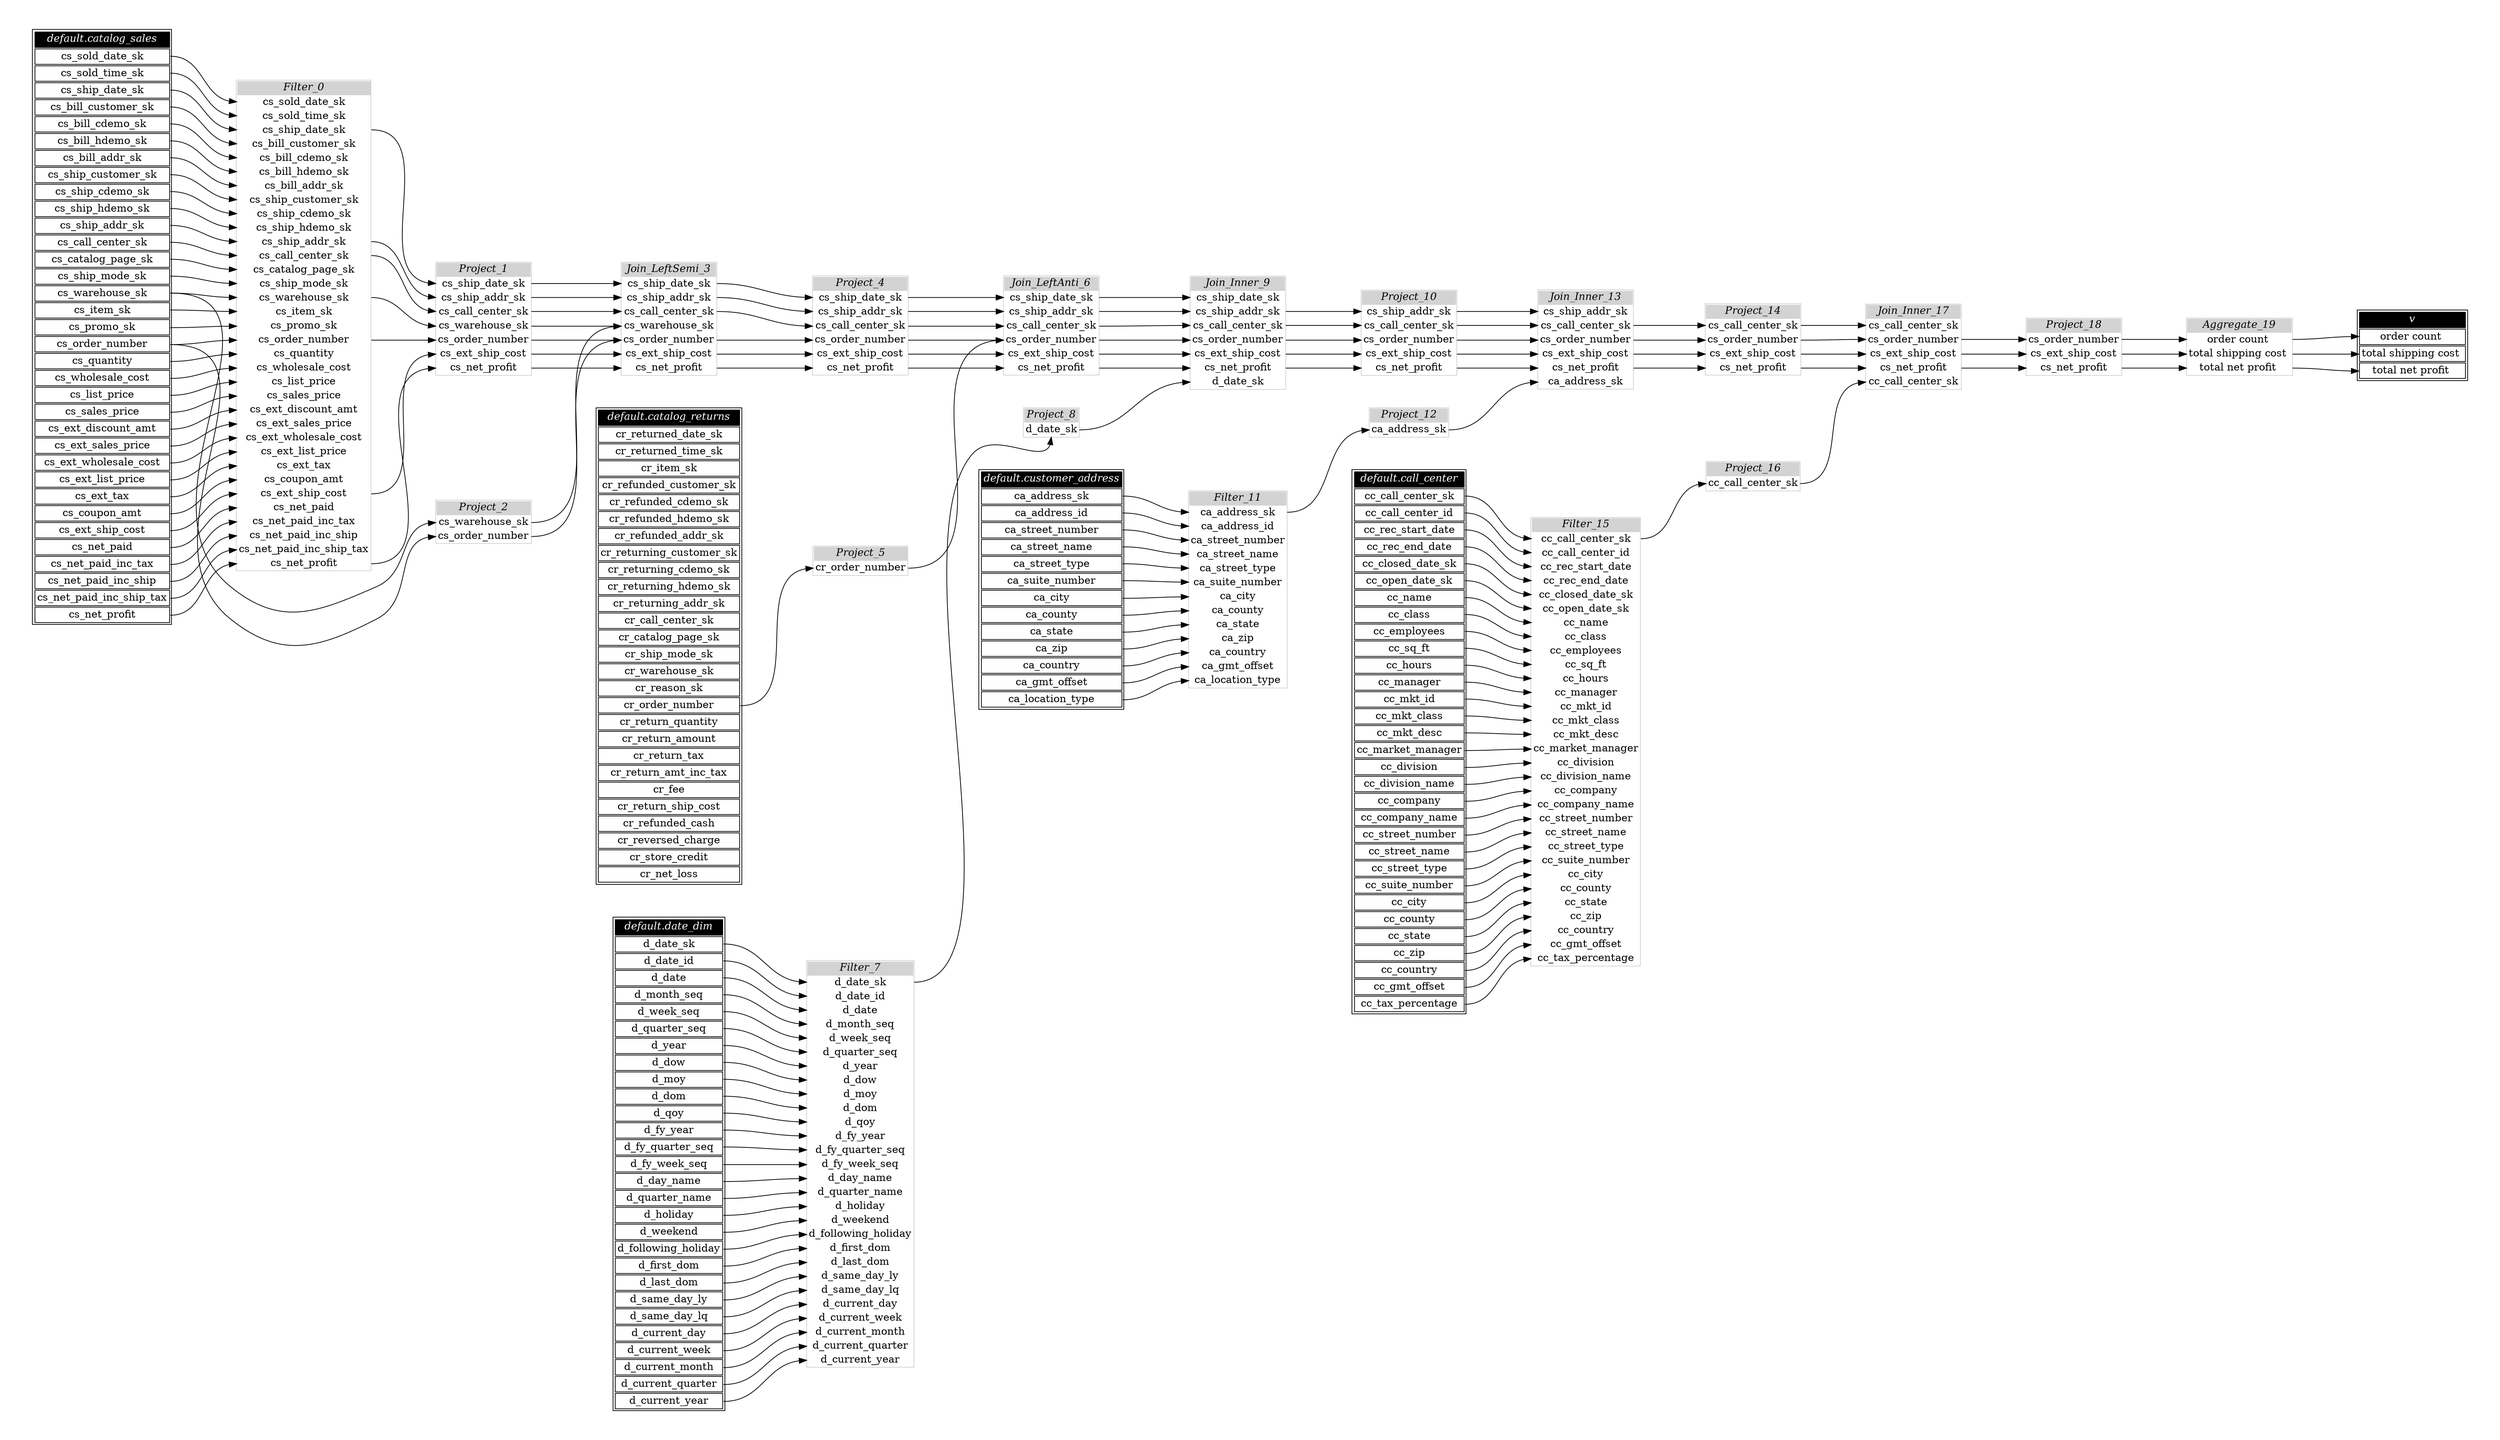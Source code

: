 // Automatically generated by TPCDSFlowTestSuite


digraph {
  graph [pad="0.5" nodesep="0.5" ranksep="1" fontname="Helvetica" rankdir=LR];
  node [shape=plaintext]

  
"Aggregate_19" [label=<
<table color="lightgray" border="1" cellborder="0" cellspacing="0">
  <tr><td bgcolor="lightgray" port="nodeName"><i>Aggregate_19</i></td></tr>
  <tr><td port="0">order count </td></tr>
<tr><td port="1">total shipping cost </td></tr>
<tr><td port="2">total net profit </td></tr>
</table>>];
       

"Filter_0" [label=<
<table color="lightgray" border="1" cellborder="0" cellspacing="0">
  <tr><td bgcolor="lightgray" port="nodeName"><i>Filter_0</i></td></tr>
  <tr><td port="0">cs_sold_date_sk</td></tr>
<tr><td port="1">cs_sold_time_sk</td></tr>
<tr><td port="2">cs_ship_date_sk</td></tr>
<tr><td port="3">cs_bill_customer_sk</td></tr>
<tr><td port="4">cs_bill_cdemo_sk</td></tr>
<tr><td port="5">cs_bill_hdemo_sk</td></tr>
<tr><td port="6">cs_bill_addr_sk</td></tr>
<tr><td port="7">cs_ship_customer_sk</td></tr>
<tr><td port="8">cs_ship_cdemo_sk</td></tr>
<tr><td port="9">cs_ship_hdemo_sk</td></tr>
<tr><td port="10">cs_ship_addr_sk</td></tr>
<tr><td port="11">cs_call_center_sk</td></tr>
<tr><td port="12">cs_catalog_page_sk</td></tr>
<tr><td port="13">cs_ship_mode_sk</td></tr>
<tr><td port="14">cs_warehouse_sk</td></tr>
<tr><td port="15">cs_item_sk</td></tr>
<tr><td port="16">cs_promo_sk</td></tr>
<tr><td port="17">cs_order_number</td></tr>
<tr><td port="18">cs_quantity</td></tr>
<tr><td port="19">cs_wholesale_cost</td></tr>
<tr><td port="20">cs_list_price</td></tr>
<tr><td port="21">cs_sales_price</td></tr>
<tr><td port="22">cs_ext_discount_amt</td></tr>
<tr><td port="23">cs_ext_sales_price</td></tr>
<tr><td port="24">cs_ext_wholesale_cost</td></tr>
<tr><td port="25">cs_ext_list_price</td></tr>
<tr><td port="26">cs_ext_tax</td></tr>
<tr><td port="27">cs_coupon_amt</td></tr>
<tr><td port="28">cs_ext_ship_cost</td></tr>
<tr><td port="29">cs_net_paid</td></tr>
<tr><td port="30">cs_net_paid_inc_tax</td></tr>
<tr><td port="31">cs_net_paid_inc_ship</td></tr>
<tr><td port="32">cs_net_paid_inc_ship_tax</td></tr>
<tr><td port="33">cs_net_profit</td></tr>
</table>>];
       

"Filter_11" [label=<
<table color="lightgray" border="1" cellborder="0" cellspacing="0">
  <tr><td bgcolor="lightgray" port="nodeName"><i>Filter_11</i></td></tr>
  <tr><td port="0">ca_address_sk</td></tr>
<tr><td port="1">ca_address_id</td></tr>
<tr><td port="2">ca_street_number</td></tr>
<tr><td port="3">ca_street_name</td></tr>
<tr><td port="4">ca_street_type</td></tr>
<tr><td port="5">ca_suite_number</td></tr>
<tr><td port="6">ca_city</td></tr>
<tr><td port="7">ca_county</td></tr>
<tr><td port="8">ca_state</td></tr>
<tr><td port="9">ca_zip</td></tr>
<tr><td port="10">ca_country</td></tr>
<tr><td port="11">ca_gmt_offset</td></tr>
<tr><td port="12">ca_location_type</td></tr>
</table>>];
       

"Filter_15" [label=<
<table color="lightgray" border="1" cellborder="0" cellspacing="0">
  <tr><td bgcolor="lightgray" port="nodeName"><i>Filter_15</i></td></tr>
  <tr><td port="0">cc_call_center_sk</td></tr>
<tr><td port="1">cc_call_center_id</td></tr>
<tr><td port="2">cc_rec_start_date</td></tr>
<tr><td port="3">cc_rec_end_date</td></tr>
<tr><td port="4">cc_closed_date_sk</td></tr>
<tr><td port="5">cc_open_date_sk</td></tr>
<tr><td port="6">cc_name</td></tr>
<tr><td port="7">cc_class</td></tr>
<tr><td port="8">cc_employees</td></tr>
<tr><td port="9">cc_sq_ft</td></tr>
<tr><td port="10">cc_hours</td></tr>
<tr><td port="11">cc_manager</td></tr>
<tr><td port="12">cc_mkt_id</td></tr>
<tr><td port="13">cc_mkt_class</td></tr>
<tr><td port="14">cc_mkt_desc</td></tr>
<tr><td port="15">cc_market_manager</td></tr>
<tr><td port="16">cc_division</td></tr>
<tr><td port="17">cc_division_name</td></tr>
<tr><td port="18">cc_company</td></tr>
<tr><td port="19">cc_company_name</td></tr>
<tr><td port="20">cc_street_number</td></tr>
<tr><td port="21">cc_street_name</td></tr>
<tr><td port="22">cc_street_type</td></tr>
<tr><td port="23">cc_suite_number</td></tr>
<tr><td port="24">cc_city</td></tr>
<tr><td port="25">cc_county</td></tr>
<tr><td port="26">cc_state</td></tr>
<tr><td port="27">cc_zip</td></tr>
<tr><td port="28">cc_country</td></tr>
<tr><td port="29">cc_gmt_offset</td></tr>
<tr><td port="30">cc_tax_percentage</td></tr>
</table>>];
       

"Filter_7" [label=<
<table color="lightgray" border="1" cellborder="0" cellspacing="0">
  <tr><td bgcolor="lightgray" port="nodeName"><i>Filter_7</i></td></tr>
  <tr><td port="0">d_date_sk</td></tr>
<tr><td port="1">d_date_id</td></tr>
<tr><td port="2">d_date</td></tr>
<tr><td port="3">d_month_seq</td></tr>
<tr><td port="4">d_week_seq</td></tr>
<tr><td port="5">d_quarter_seq</td></tr>
<tr><td port="6">d_year</td></tr>
<tr><td port="7">d_dow</td></tr>
<tr><td port="8">d_moy</td></tr>
<tr><td port="9">d_dom</td></tr>
<tr><td port="10">d_qoy</td></tr>
<tr><td port="11">d_fy_year</td></tr>
<tr><td port="12">d_fy_quarter_seq</td></tr>
<tr><td port="13">d_fy_week_seq</td></tr>
<tr><td port="14">d_day_name</td></tr>
<tr><td port="15">d_quarter_name</td></tr>
<tr><td port="16">d_holiday</td></tr>
<tr><td port="17">d_weekend</td></tr>
<tr><td port="18">d_following_holiday</td></tr>
<tr><td port="19">d_first_dom</td></tr>
<tr><td port="20">d_last_dom</td></tr>
<tr><td port="21">d_same_day_ly</td></tr>
<tr><td port="22">d_same_day_lq</td></tr>
<tr><td port="23">d_current_day</td></tr>
<tr><td port="24">d_current_week</td></tr>
<tr><td port="25">d_current_month</td></tr>
<tr><td port="26">d_current_quarter</td></tr>
<tr><td port="27">d_current_year</td></tr>
</table>>];
       

"Join_Inner_13" [label=<
<table color="lightgray" border="1" cellborder="0" cellspacing="0">
  <tr><td bgcolor="lightgray" port="nodeName"><i>Join_Inner_13</i></td></tr>
  <tr><td port="0">cs_ship_addr_sk</td></tr>
<tr><td port="1">cs_call_center_sk</td></tr>
<tr><td port="2">cs_order_number</td></tr>
<tr><td port="3">cs_ext_ship_cost</td></tr>
<tr><td port="4">cs_net_profit</td></tr>
<tr><td port="5">ca_address_sk</td></tr>
</table>>];
       

"Join_Inner_17" [label=<
<table color="lightgray" border="1" cellborder="0" cellspacing="0">
  <tr><td bgcolor="lightgray" port="nodeName"><i>Join_Inner_17</i></td></tr>
  <tr><td port="0">cs_call_center_sk</td></tr>
<tr><td port="1">cs_order_number</td></tr>
<tr><td port="2">cs_ext_ship_cost</td></tr>
<tr><td port="3">cs_net_profit</td></tr>
<tr><td port="4">cc_call_center_sk</td></tr>
</table>>];
       

"Join_Inner_9" [label=<
<table color="lightgray" border="1" cellborder="0" cellspacing="0">
  <tr><td bgcolor="lightgray" port="nodeName"><i>Join_Inner_9</i></td></tr>
  <tr><td port="0">cs_ship_date_sk</td></tr>
<tr><td port="1">cs_ship_addr_sk</td></tr>
<tr><td port="2">cs_call_center_sk</td></tr>
<tr><td port="3">cs_order_number</td></tr>
<tr><td port="4">cs_ext_ship_cost</td></tr>
<tr><td port="5">cs_net_profit</td></tr>
<tr><td port="6">d_date_sk</td></tr>
</table>>];
       

"Join_LeftAnti_6" [label=<
<table color="lightgray" border="1" cellborder="0" cellspacing="0">
  <tr><td bgcolor="lightgray" port="nodeName"><i>Join_LeftAnti_6</i></td></tr>
  <tr><td port="0">cs_ship_date_sk</td></tr>
<tr><td port="1">cs_ship_addr_sk</td></tr>
<tr><td port="2">cs_call_center_sk</td></tr>
<tr><td port="3">cs_order_number</td></tr>
<tr><td port="4">cs_ext_ship_cost</td></tr>
<tr><td port="5">cs_net_profit</td></tr>
</table>>];
       

"Join_LeftSemi_3" [label=<
<table color="lightgray" border="1" cellborder="0" cellspacing="0">
  <tr><td bgcolor="lightgray" port="nodeName"><i>Join_LeftSemi_3</i></td></tr>
  <tr><td port="0">cs_ship_date_sk</td></tr>
<tr><td port="1">cs_ship_addr_sk</td></tr>
<tr><td port="2">cs_call_center_sk</td></tr>
<tr><td port="3">cs_warehouse_sk</td></tr>
<tr><td port="4">cs_order_number</td></tr>
<tr><td port="5">cs_ext_ship_cost</td></tr>
<tr><td port="6">cs_net_profit</td></tr>
</table>>];
       

"Project_1" [label=<
<table color="lightgray" border="1" cellborder="0" cellspacing="0">
  <tr><td bgcolor="lightgray" port="nodeName"><i>Project_1</i></td></tr>
  <tr><td port="0">cs_ship_date_sk</td></tr>
<tr><td port="1">cs_ship_addr_sk</td></tr>
<tr><td port="2">cs_call_center_sk</td></tr>
<tr><td port="3">cs_warehouse_sk</td></tr>
<tr><td port="4">cs_order_number</td></tr>
<tr><td port="5">cs_ext_ship_cost</td></tr>
<tr><td port="6">cs_net_profit</td></tr>
</table>>];
       

"Project_10" [label=<
<table color="lightgray" border="1" cellborder="0" cellspacing="0">
  <tr><td bgcolor="lightgray" port="nodeName"><i>Project_10</i></td></tr>
  <tr><td port="0">cs_ship_addr_sk</td></tr>
<tr><td port="1">cs_call_center_sk</td></tr>
<tr><td port="2">cs_order_number</td></tr>
<tr><td port="3">cs_ext_ship_cost</td></tr>
<tr><td port="4">cs_net_profit</td></tr>
</table>>];
       

"Project_12" [label=<
<table color="lightgray" border="1" cellborder="0" cellspacing="0">
  <tr><td bgcolor="lightgray" port="nodeName"><i>Project_12</i></td></tr>
  <tr><td port="0">ca_address_sk</td></tr>
</table>>];
       

"Project_14" [label=<
<table color="lightgray" border="1" cellborder="0" cellspacing="0">
  <tr><td bgcolor="lightgray" port="nodeName"><i>Project_14</i></td></tr>
  <tr><td port="0">cs_call_center_sk</td></tr>
<tr><td port="1">cs_order_number</td></tr>
<tr><td port="2">cs_ext_ship_cost</td></tr>
<tr><td port="3">cs_net_profit</td></tr>
</table>>];
       

"Project_16" [label=<
<table color="lightgray" border="1" cellborder="0" cellspacing="0">
  <tr><td bgcolor="lightgray" port="nodeName"><i>Project_16</i></td></tr>
  <tr><td port="0">cc_call_center_sk</td></tr>
</table>>];
       

"Project_18" [label=<
<table color="lightgray" border="1" cellborder="0" cellspacing="0">
  <tr><td bgcolor="lightgray" port="nodeName"><i>Project_18</i></td></tr>
  <tr><td port="0">cs_order_number</td></tr>
<tr><td port="1">cs_ext_ship_cost</td></tr>
<tr><td port="2">cs_net_profit</td></tr>
</table>>];
       

"Project_2" [label=<
<table color="lightgray" border="1" cellborder="0" cellspacing="0">
  <tr><td bgcolor="lightgray" port="nodeName"><i>Project_2</i></td></tr>
  <tr><td port="0">cs_warehouse_sk</td></tr>
<tr><td port="1">cs_order_number</td></tr>
</table>>];
       

"Project_4" [label=<
<table color="lightgray" border="1" cellborder="0" cellspacing="0">
  <tr><td bgcolor="lightgray" port="nodeName"><i>Project_4</i></td></tr>
  <tr><td port="0">cs_ship_date_sk</td></tr>
<tr><td port="1">cs_ship_addr_sk</td></tr>
<tr><td port="2">cs_call_center_sk</td></tr>
<tr><td port="3">cs_order_number</td></tr>
<tr><td port="4">cs_ext_ship_cost</td></tr>
<tr><td port="5">cs_net_profit</td></tr>
</table>>];
       

"Project_5" [label=<
<table color="lightgray" border="1" cellborder="0" cellspacing="0">
  <tr><td bgcolor="lightgray" port="nodeName"><i>Project_5</i></td></tr>
  <tr><td port="0">cr_order_number</td></tr>
</table>>];
       

"Project_8" [label=<
<table color="lightgray" border="1" cellborder="0" cellspacing="0">
  <tr><td bgcolor="lightgray" port="nodeName"><i>Project_8</i></td></tr>
  <tr><td port="0">d_date_sk</td></tr>
</table>>];
       

"default.call_center" [color="black" label=<
<table>
  <tr><td bgcolor="black" port="nodeName"><i><font color="white">default.call_center</font></i></td></tr>
  <tr><td port="0">cc_call_center_sk</td></tr>
<tr><td port="1">cc_call_center_id</td></tr>
<tr><td port="2">cc_rec_start_date</td></tr>
<tr><td port="3">cc_rec_end_date</td></tr>
<tr><td port="4">cc_closed_date_sk</td></tr>
<tr><td port="5">cc_open_date_sk</td></tr>
<tr><td port="6">cc_name</td></tr>
<tr><td port="7">cc_class</td></tr>
<tr><td port="8">cc_employees</td></tr>
<tr><td port="9">cc_sq_ft</td></tr>
<tr><td port="10">cc_hours</td></tr>
<tr><td port="11">cc_manager</td></tr>
<tr><td port="12">cc_mkt_id</td></tr>
<tr><td port="13">cc_mkt_class</td></tr>
<tr><td port="14">cc_mkt_desc</td></tr>
<tr><td port="15">cc_market_manager</td></tr>
<tr><td port="16">cc_division</td></tr>
<tr><td port="17">cc_division_name</td></tr>
<tr><td port="18">cc_company</td></tr>
<tr><td port="19">cc_company_name</td></tr>
<tr><td port="20">cc_street_number</td></tr>
<tr><td port="21">cc_street_name</td></tr>
<tr><td port="22">cc_street_type</td></tr>
<tr><td port="23">cc_suite_number</td></tr>
<tr><td port="24">cc_city</td></tr>
<tr><td port="25">cc_county</td></tr>
<tr><td port="26">cc_state</td></tr>
<tr><td port="27">cc_zip</td></tr>
<tr><td port="28">cc_country</td></tr>
<tr><td port="29">cc_gmt_offset</td></tr>
<tr><td port="30">cc_tax_percentage</td></tr>
</table>>];
       

"default.catalog_returns" [color="black" label=<
<table>
  <tr><td bgcolor="black" port="nodeName"><i><font color="white">default.catalog_returns</font></i></td></tr>
  <tr><td port="0">cr_returned_date_sk</td></tr>
<tr><td port="1">cr_returned_time_sk</td></tr>
<tr><td port="2">cr_item_sk</td></tr>
<tr><td port="3">cr_refunded_customer_sk</td></tr>
<tr><td port="4">cr_refunded_cdemo_sk</td></tr>
<tr><td port="5">cr_refunded_hdemo_sk</td></tr>
<tr><td port="6">cr_refunded_addr_sk</td></tr>
<tr><td port="7">cr_returning_customer_sk</td></tr>
<tr><td port="8">cr_returning_cdemo_sk</td></tr>
<tr><td port="9">cr_returning_hdemo_sk</td></tr>
<tr><td port="10">cr_returning_addr_sk</td></tr>
<tr><td port="11">cr_call_center_sk</td></tr>
<tr><td port="12">cr_catalog_page_sk</td></tr>
<tr><td port="13">cr_ship_mode_sk</td></tr>
<tr><td port="14">cr_warehouse_sk</td></tr>
<tr><td port="15">cr_reason_sk</td></tr>
<tr><td port="16">cr_order_number</td></tr>
<tr><td port="17">cr_return_quantity</td></tr>
<tr><td port="18">cr_return_amount</td></tr>
<tr><td port="19">cr_return_tax</td></tr>
<tr><td port="20">cr_return_amt_inc_tax</td></tr>
<tr><td port="21">cr_fee</td></tr>
<tr><td port="22">cr_return_ship_cost</td></tr>
<tr><td port="23">cr_refunded_cash</td></tr>
<tr><td port="24">cr_reversed_charge</td></tr>
<tr><td port="25">cr_store_credit</td></tr>
<tr><td port="26">cr_net_loss</td></tr>
</table>>];
       

"default.catalog_sales" [color="black" label=<
<table>
  <tr><td bgcolor="black" port="nodeName"><i><font color="white">default.catalog_sales</font></i></td></tr>
  <tr><td port="0">cs_sold_date_sk</td></tr>
<tr><td port="1">cs_sold_time_sk</td></tr>
<tr><td port="2">cs_ship_date_sk</td></tr>
<tr><td port="3">cs_bill_customer_sk</td></tr>
<tr><td port="4">cs_bill_cdemo_sk</td></tr>
<tr><td port="5">cs_bill_hdemo_sk</td></tr>
<tr><td port="6">cs_bill_addr_sk</td></tr>
<tr><td port="7">cs_ship_customer_sk</td></tr>
<tr><td port="8">cs_ship_cdemo_sk</td></tr>
<tr><td port="9">cs_ship_hdemo_sk</td></tr>
<tr><td port="10">cs_ship_addr_sk</td></tr>
<tr><td port="11">cs_call_center_sk</td></tr>
<tr><td port="12">cs_catalog_page_sk</td></tr>
<tr><td port="13">cs_ship_mode_sk</td></tr>
<tr><td port="14">cs_warehouse_sk</td></tr>
<tr><td port="15">cs_item_sk</td></tr>
<tr><td port="16">cs_promo_sk</td></tr>
<tr><td port="17">cs_order_number</td></tr>
<tr><td port="18">cs_quantity</td></tr>
<tr><td port="19">cs_wholesale_cost</td></tr>
<tr><td port="20">cs_list_price</td></tr>
<tr><td port="21">cs_sales_price</td></tr>
<tr><td port="22">cs_ext_discount_amt</td></tr>
<tr><td port="23">cs_ext_sales_price</td></tr>
<tr><td port="24">cs_ext_wholesale_cost</td></tr>
<tr><td port="25">cs_ext_list_price</td></tr>
<tr><td port="26">cs_ext_tax</td></tr>
<tr><td port="27">cs_coupon_amt</td></tr>
<tr><td port="28">cs_ext_ship_cost</td></tr>
<tr><td port="29">cs_net_paid</td></tr>
<tr><td port="30">cs_net_paid_inc_tax</td></tr>
<tr><td port="31">cs_net_paid_inc_ship</td></tr>
<tr><td port="32">cs_net_paid_inc_ship_tax</td></tr>
<tr><td port="33">cs_net_profit</td></tr>
</table>>];
       

"default.customer_address" [color="black" label=<
<table>
  <tr><td bgcolor="black" port="nodeName"><i><font color="white">default.customer_address</font></i></td></tr>
  <tr><td port="0">ca_address_sk</td></tr>
<tr><td port="1">ca_address_id</td></tr>
<tr><td port="2">ca_street_number</td></tr>
<tr><td port="3">ca_street_name</td></tr>
<tr><td port="4">ca_street_type</td></tr>
<tr><td port="5">ca_suite_number</td></tr>
<tr><td port="6">ca_city</td></tr>
<tr><td port="7">ca_county</td></tr>
<tr><td port="8">ca_state</td></tr>
<tr><td port="9">ca_zip</td></tr>
<tr><td port="10">ca_country</td></tr>
<tr><td port="11">ca_gmt_offset</td></tr>
<tr><td port="12">ca_location_type</td></tr>
</table>>];
       

"default.date_dim" [color="black" label=<
<table>
  <tr><td bgcolor="black" port="nodeName"><i><font color="white">default.date_dim</font></i></td></tr>
  <tr><td port="0">d_date_sk</td></tr>
<tr><td port="1">d_date_id</td></tr>
<tr><td port="2">d_date</td></tr>
<tr><td port="3">d_month_seq</td></tr>
<tr><td port="4">d_week_seq</td></tr>
<tr><td port="5">d_quarter_seq</td></tr>
<tr><td port="6">d_year</td></tr>
<tr><td port="7">d_dow</td></tr>
<tr><td port="8">d_moy</td></tr>
<tr><td port="9">d_dom</td></tr>
<tr><td port="10">d_qoy</td></tr>
<tr><td port="11">d_fy_year</td></tr>
<tr><td port="12">d_fy_quarter_seq</td></tr>
<tr><td port="13">d_fy_week_seq</td></tr>
<tr><td port="14">d_day_name</td></tr>
<tr><td port="15">d_quarter_name</td></tr>
<tr><td port="16">d_holiday</td></tr>
<tr><td port="17">d_weekend</td></tr>
<tr><td port="18">d_following_holiday</td></tr>
<tr><td port="19">d_first_dom</td></tr>
<tr><td port="20">d_last_dom</td></tr>
<tr><td port="21">d_same_day_ly</td></tr>
<tr><td port="22">d_same_day_lq</td></tr>
<tr><td port="23">d_current_day</td></tr>
<tr><td port="24">d_current_week</td></tr>
<tr><td port="25">d_current_month</td></tr>
<tr><td port="26">d_current_quarter</td></tr>
<tr><td port="27">d_current_year</td></tr>
</table>>];
       

"v" [color="black" label=<
<table>
  <tr><td bgcolor="black" port="nodeName"><i><font color="white">v</font></i></td></tr>
  <tr><td port="0">order count </td></tr>
<tr><td port="1">total shipping cost </td></tr>
<tr><td port="2">total net profit </td></tr>
</table>>];
       
  "Aggregate_19":0 -> "v":0;
"Aggregate_19":1 -> "v":1;
"Aggregate_19":2 -> "v":2;
"Filter_0":10 -> "Project_1":1;
"Filter_0":11 -> "Project_1":2;
"Filter_0":14 -> "Project_1":3;
"Filter_0":17 -> "Project_1":4;
"Filter_0":2 -> "Project_1":0;
"Filter_0":28 -> "Project_1":5;
"Filter_0":33 -> "Project_1":6;
"Filter_11":0 -> "Project_12":0;
"Filter_15":0 -> "Project_16":0;
"Filter_7":0 -> "Project_8":0;
"Join_Inner_13":1 -> "Project_14":0;
"Join_Inner_13":2 -> "Project_14":1;
"Join_Inner_13":3 -> "Project_14":2;
"Join_Inner_13":4 -> "Project_14":3;
"Join_Inner_17":1 -> "Project_18":0;
"Join_Inner_17":2 -> "Project_18":1;
"Join_Inner_17":3 -> "Project_18":2;
"Join_Inner_9":1 -> "Project_10":0;
"Join_Inner_9":2 -> "Project_10":1;
"Join_Inner_9":3 -> "Project_10":2;
"Join_Inner_9":4 -> "Project_10":3;
"Join_Inner_9":5 -> "Project_10":4;
"Join_LeftAnti_6":0 -> "Join_Inner_9":0;
"Join_LeftAnti_6":1 -> "Join_Inner_9":1;
"Join_LeftAnti_6":2 -> "Join_Inner_9":2;
"Join_LeftAnti_6":3 -> "Join_Inner_9":3;
"Join_LeftAnti_6":4 -> "Join_Inner_9":4;
"Join_LeftAnti_6":5 -> "Join_Inner_9":5;
"Join_LeftSemi_3":0 -> "Project_4":0;
"Join_LeftSemi_3":1 -> "Project_4":1;
"Join_LeftSemi_3":2 -> "Project_4":2;
"Join_LeftSemi_3":4 -> "Project_4":3;
"Join_LeftSemi_3":5 -> "Project_4":4;
"Join_LeftSemi_3":6 -> "Project_4":5;
"Project_1":0 -> "Join_LeftSemi_3":0;
"Project_1":1 -> "Join_LeftSemi_3":1;
"Project_1":2 -> "Join_LeftSemi_3":2;
"Project_1":3 -> "Join_LeftSemi_3":3;
"Project_1":4 -> "Join_LeftSemi_3":4;
"Project_1":5 -> "Join_LeftSemi_3":5;
"Project_1":6 -> "Join_LeftSemi_3":6;
"Project_10":0 -> "Join_Inner_13":0;
"Project_10":1 -> "Join_Inner_13":1;
"Project_10":2 -> "Join_Inner_13":2;
"Project_10":3 -> "Join_Inner_13":3;
"Project_10":4 -> "Join_Inner_13":4;
"Project_12":0 -> "Join_Inner_13":5;
"Project_14":0 -> "Join_Inner_17":0;
"Project_14":1 -> "Join_Inner_17":1;
"Project_14":2 -> "Join_Inner_17":2;
"Project_14":3 -> "Join_Inner_17":3;
"Project_16":0 -> "Join_Inner_17":4;
"Project_18":0 -> "Aggregate_19":0;
"Project_18":1 -> "Aggregate_19":1;
"Project_18":2 -> "Aggregate_19":2;
"Project_2":0 -> "Join_LeftSemi_3":3;
"Project_2":1 -> "Join_LeftSemi_3":4;
"Project_4":0 -> "Join_LeftAnti_6":0;
"Project_4":1 -> "Join_LeftAnti_6":1;
"Project_4":2 -> "Join_LeftAnti_6":2;
"Project_4":3 -> "Join_LeftAnti_6":3;
"Project_4":4 -> "Join_LeftAnti_6":4;
"Project_4":5 -> "Join_LeftAnti_6":5;
"Project_5":0 -> "Join_LeftAnti_6":3;
"Project_8":0 -> "Join_Inner_9":6;
"default.call_center":0 -> "Filter_15":0;
"default.call_center":1 -> "Filter_15":1;
"default.call_center":10 -> "Filter_15":10;
"default.call_center":11 -> "Filter_15":11;
"default.call_center":12 -> "Filter_15":12;
"default.call_center":13 -> "Filter_15":13;
"default.call_center":14 -> "Filter_15":14;
"default.call_center":15 -> "Filter_15":15;
"default.call_center":16 -> "Filter_15":16;
"default.call_center":17 -> "Filter_15":17;
"default.call_center":18 -> "Filter_15":18;
"default.call_center":19 -> "Filter_15":19;
"default.call_center":2 -> "Filter_15":2;
"default.call_center":20 -> "Filter_15":20;
"default.call_center":21 -> "Filter_15":21;
"default.call_center":22 -> "Filter_15":22;
"default.call_center":23 -> "Filter_15":23;
"default.call_center":24 -> "Filter_15":24;
"default.call_center":25 -> "Filter_15":25;
"default.call_center":26 -> "Filter_15":26;
"default.call_center":27 -> "Filter_15":27;
"default.call_center":28 -> "Filter_15":28;
"default.call_center":29 -> "Filter_15":29;
"default.call_center":3 -> "Filter_15":3;
"default.call_center":30 -> "Filter_15":30;
"default.call_center":4 -> "Filter_15":4;
"default.call_center":5 -> "Filter_15":5;
"default.call_center":6 -> "Filter_15":6;
"default.call_center":7 -> "Filter_15":7;
"default.call_center":8 -> "Filter_15":8;
"default.call_center":9 -> "Filter_15":9;
"default.catalog_returns":16 -> "Project_5":0;
"default.catalog_sales":0 -> "Filter_0":0;
"default.catalog_sales":1 -> "Filter_0":1;
"default.catalog_sales":10 -> "Filter_0":10;
"default.catalog_sales":11 -> "Filter_0":11;
"default.catalog_sales":12 -> "Filter_0":12;
"default.catalog_sales":13 -> "Filter_0":13;
"default.catalog_sales":14 -> "Filter_0":14;
"default.catalog_sales":14 -> "Project_2":0;
"default.catalog_sales":15 -> "Filter_0":15;
"default.catalog_sales":16 -> "Filter_0":16;
"default.catalog_sales":17 -> "Filter_0":17;
"default.catalog_sales":17 -> "Project_2":1;
"default.catalog_sales":18 -> "Filter_0":18;
"default.catalog_sales":19 -> "Filter_0":19;
"default.catalog_sales":2 -> "Filter_0":2;
"default.catalog_sales":20 -> "Filter_0":20;
"default.catalog_sales":21 -> "Filter_0":21;
"default.catalog_sales":22 -> "Filter_0":22;
"default.catalog_sales":23 -> "Filter_0":23;
"default.catalog_sales":24 -> "Filter_0":24;
"default.catalog_sales":25 -> "Filter_0":25;
"default.catalog_sales":26 -> "Filter_0":26;
"default.catalog_sales":27 -> "Filter_0":27;
"default.catalog_sales":28 -> "Filter_0":28;
"default.catalog_sales":29 -> "Filter_0":29;
"default.catalog_sales":3 -> "Filter_0":3;
"default.catalog_sales":30 -> "Filter_0":30;
"default.catalog_sales":31 -> "Filter_0":31;
"default.catalog_sales":32 -> "Filter_0":32;
"default.catalog_sales":33 -> "Filter_0":33;
"default.catalog_sales":4 -> "Filter_0":4;
"default.catalog_sales":5 -> "Filter_0":5;
"default.catalog_sales":6 -> "Filter_0":6;
"default.catalog_sales":7 -> "Filter_0":7;
"default.catalog_sales":8 -> "Filter_0":8;
"default.catalog_sales":9 -> "Filter_0":9;
"default.customer_address":0 -> "Filter_11":0;
"default.customer_address":1 -> "Filter_11":1;
"default.customer_address":10 -> "Filter_11":10;
"default.customer_address":11 -> "Filter_11":11;
"default.customer_address":12 -> "Filter_11":12;
"default.customer_address":2 -> "Filter_11":2;
"default.customer_address":3 -> "Filter_11":3;
"default.customer_address":4 -> "Filter_11":4;
"default.customer_address":5 -> "Filter_11":5;
"default.customer_address":6 -> "Filter_11":6;
"default.customer_address":7 -> "Filter_11":7;
"default.customer_address":8 -> "Filter_11":8;
"default.customer_address":9 -> "Filter_11":9;
"default.date_dim":0 -> "Filter_7":0;
"default.date_dim":1 -> "Filter_7":1;
"default.date_dim":10 -> "Filter_7":10;
"default.date_dim":11 -> "Filter_7":11;
"default.date_dim":12 -> "Filter_7":12;
"default.date_dim":13 -> "Filter_7":13;
"default.date_dim":14 -> "Filter_7":14;
"default.date_dim":15 -> "Filter_7":15;
"default.date_dim":16 -> "Filter_7":16;
"default.date_dim":17 -> "Filter_7":17;
"default.date_dim":18 -> "Filter_7":18;
"default.date_dim":19 -> "Filter_7":19;
"default.date_dim":2 -> "Filter_7":2;
"default.date_dim":20 -> "Filter_7":20;
"default.date_dim":21 -> "Filter_7":21;
"default.date_dim":22 -> "Filter_7":22;
"default.date_dim":23 -> "Filter_7":23;
"default.date_dim":24 -> "Filter_7":24;
"default.date_dim":25 -> "Filter_7":25;
"default.date_dim":26 -> "Filter_7":26;
"default.date_dim":27 -> "Filter_7":27;
"default.date_dim":3 -> "Filter_7":3;
"default.date_dim":4 -> "Filter_7":4;
"default.date_dim":5 -> "Filter_7":5;
"default.date_dim":6 -> "Filter_7":6;
"default.date_dim":7 -> "Filter_7":7;
"default.date_dim":8 -> "Filter_7":8;
"default.date_dim":9 -> "Filter_7":9;
}
       
